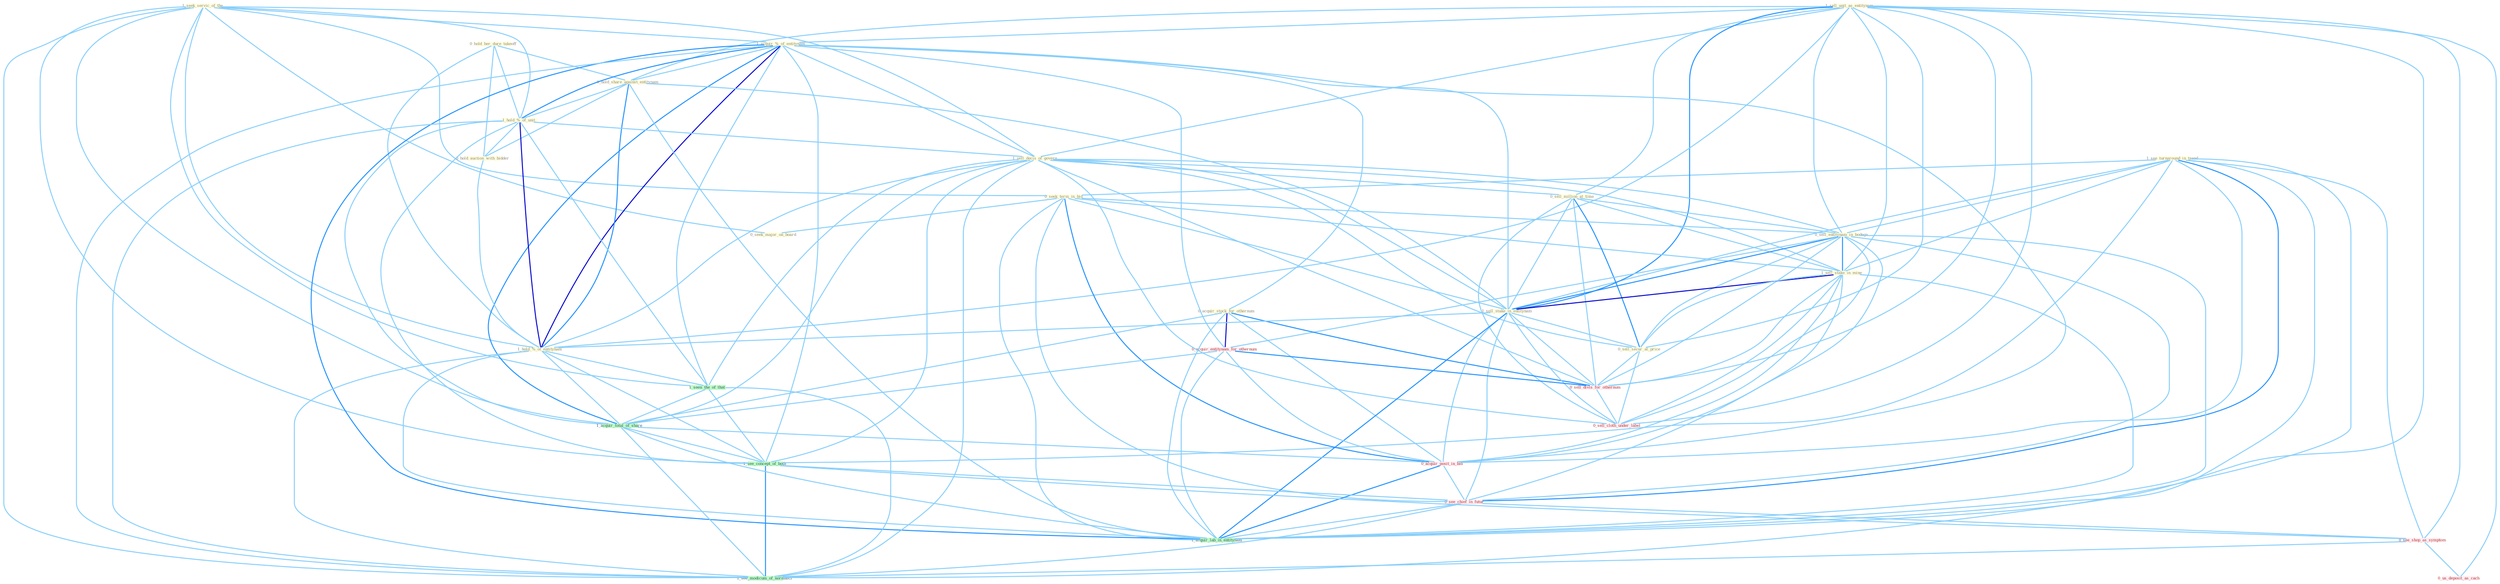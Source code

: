 Graph G{ 
    node
    [shape=polygon,style=filled,width=.5,height=.06,color="#BDFCC9",fixedsize=true,fontsize=4,
    fontcolor="#2f4f4f"];
    {node
    [color="#ffffe0", fontcolor="#8b7d6b"] "1_see_turnaround_in_trend " "1_seek_servic_of_the " "1_sell_unit_as_entitynam " "0_hold_her_dure_takeoff " "0_seek_term_in_bid " "1_acquir_%_of_entitynam " "0_hold_share_against_entitynam " "1_hold_%_of_unit " "0_seek_major_on_board " "1_sell_decis_of_govern " "0_sell_million_at_time " "0_sell_entitynam_in_bodega " "0_acquir_stock_for_othernum " "0_hold_auction_with_bidder " "1_sell_stake_in_mine " "1_sell_stake_in_entitynam " "0_sell_secur_at_price " "1_hold_%_of_entitynam "}
{node [color="#fff0f5", fontcolor="#b22222"] "0_acquir_entitynam_for_othernum " "0_sell_divis_for_othernum " "0_sell_cloth_under_label " "0_acquir_posit_in_bid " "0_see_chief_in_futur " "0_see_shop_as_symptom " "0_us_deposit_as_cach "}
edge [color="#B0E2FF"];

	"1_see_turnaround_in_trend " -- "0_seek_term_in_bid " [w="1", color="#87cefa" ];
	"1_see_turnaround_in_trend " -- "0_sell_entitynam_in_bodega " [w="1", color="#87cefa" ];
	"1_see_turnaround_in_trend " -- "1_sell_stake_in_mine " [w="1", color="#87cefa" ];
	"1_see_turnaround_in_trend " -- "1_sell_stake_in_entitynam " [w="1", color="#87cefa" ];
	"1_see_turnaround_in_trend " -- "0_acquir_posit_in_bid " [w="1", color="#87cefa" ];
	"1_see_turnaround_in_trend " -- "1_see_concept_of_both " [w="1", color="#87cefa" ];
	"1_see_turnaround_in_trend " -- "0_see_chief_in_futur " [w="2", color="#1e90ff" , len=0.8];
	"1_see_turnaround_in_trend " -- "0_see_shop_as_symptom " [w="1", color="#87cefa" ];
	"1_see_turnaround_in_trend " -- "1_acquir_lab_in_entitynam " [w="1", color="#87cefa" ];
	"1_see_turnaround_in_trend " -- "1_see_modicum_of_normalci " [w="1", color="#87cefa" ];
	"1_seek_servic_of_the " -- "0_seek_term_in_bid " [w="1", color="#87cefa" ];
	"1_seek_servic_of_the " -- "1_acquir_%_of_entitynam " [w="1", color="#87cefa" ];
	"1_seek_servic_of_the " -- "1_hold_%_of_unit " [w="1", color="#87cefa" ];
	"1_seek_servic_of_the " -- "0_seek_major_on_board " [w="1", color="#87cefa" ];
	"1_seek_servic_of_the " -- "1_sell_decis_of_govern " [w="1", color="#87cefa" ];
	"1_seek_servic_of_the " -- "1_hold_%_of_entitynam " [w="1", color="#87cefa" ];
	"1_seek_servic_of_the " -- "1_seen_the_of_that " [w="1", color="#87cefa" ];
	"1_seek_servic_of_the " -- "1_acquir_total_of_share " [w="1", color="#87cefa" ];
	"1_seek_servic_of_the " -- "1_see_concept_of_both " [w="1", color="#87cefa" ];
	"1_seek_servic_of_the " -- "1_see_modicum_of_normalci " [w="1", color="#87cefa" ];
	"1_sell_unit_as_entitynam " -- "1_acquir_%_of_entitynam " [w="1", color="#87cefa" ];
	"1_sell_unit_as_entitynam " -- "0_hold_share_against_entitynam " [w="1", color="#87cefa" ];
	"1_sell_unit_as_entitynam " -- "1_sell_decis_of_govern " [w="1", color="#87cefa" ];
	"1_sell_unit_as_entitynam " -- "0_sell_million_at_time " [w="1", color="#87cefa" ];
	"1_sell_unit_as_entitynam " -- "0_sell_entitynam_in_bodega " [w="1", color="#87cefa" ];
	"1_sell_unit_as_entitynam " -- "1_sell_stake_in_mine " [w="1", color="#87cefa" ];
	"1_sell_unit_as_entitynam " -- "1_sell_stake_in_entitynam " [w="2", color="#1e90ff" , len=0.8];
	"1_sell_unit_as_entitynam " -- "0_sell_secur_at_price " [w="1", color="#87cefa" ];
	"1_sell_unit_as_entitynam " -- "1_hold_%_of_entitynam " [w="1", color="#87cefa" ];
	"1_sell_unit_as_entitynam " -- "0_sell_divis_for_othernum " [w="1", color="#87cefa" ];
	"1_sell_unit_as_entitynam " -- "0_sell_cloth_under_label " [w="1", color="#87cefa" ];
	"1_sell_unit_as_entitynam " -- "0_see_shop_as_symptom " [w="1", color="#87cefa" ];
	"1_sell_unit_as_entitynam " -- "1_acquir_lab_in_entitynam " [w="1", color="#87cefa" ];
	"1_sell_unit_as_entitynam " -- "0_us_deposit_as_cach " [w="1", color="#87cefa" ];
	"0_hold_her_dure_takeoff " -- "0_hold_share_against_entitynam " [w="1", color="#87cefa" ];
	"0_hold_her_dure_takeoff " -- "1_hold_%_of_unit " [w="1", color="#87cefa" ];
	"0_hold_her_dure_takeoff " -- "0_hold_auction_with_bidder " [w="1", color="#87cefa" ];
	"0_hold_her_dure_takeoff " -- "1_hold_%_of_entitynam " [w="1", color="#87cefa" ];
	"0_seek_term_in_bid " -- "0_seek_major_on_board " [w="1", color="#87cefa" ];
	"0_seek_term_in_bid " -- "0_sell_entitynam_in_bodega " [w="1", color="#87cefa" ];
	"0_seek_term_in_bid " -- "1_sell_stake_in_mine " [w="1", color="#87cefa" ];
	"0_seek_term_in_bid " -- "1_sell_stake_in_entitynam " [w="1", color="#87cefa" ];
	"0_seek_term_in_bid " -- "0_acquir_posit_in_bid " [w="2", color="#1e90ff" , len=0.8];
	"0_seek_term_in_bid " -- "0_see_chief_in_futur " [w="1", color="#87cefa" ];
	"0_seek_term_in_bid " -- "1_acquir_lab_in_entitynam " [w="1", color="#87cefa" ];
	"1_acquir_%_of_entitynam " -- "0_hold_share_against_entitynam " [w="1", color="#87cefa" ];
	"1_acquir_%_of_entitynam " -- "1_hold_%_of_unit " [w="2", color="#1e90ff" , len=0.8];
	"1_acquir_%_of_entitynam " -- "1_sell_decis_of_govern " [w="1", color="#87cefa" ];
	"1_acquir_%_of_entitynam " -- "0_acquir_stock_for_othernum " [w="1", color="#87cefa" ];
	"1_acquir_%_of_entitynam " -- "1_sell_stake_in_entitynam " [w="1", color="#87cefa" ];
	"1_acquir_%_of_entitynam " -- "1_hold_%_of_entitynam " [w="3", color="#0000cd" , len=0.6];
	"1_acquir_%_of_entitynam " -- "0_acquir_entitynam_for_othernum " [w="1", color="#87cefa" ];
	"1_acquir_%_of_entitynam " -- "1_seen_the_of_that " [w="1", color="#87cefa" ];
	"1_acquir_%_of_entitynam " -- "1_acquir_total_of_share " [w="2", color="#1e90ff" , len=0.8];
	"1_acquir_%_of_entitynam " -- "0_acquir_posit_in_bid " [w="1", color="#87cefa" ];
	"1_acquir_%_of_entitynam " -- "1_see_concept_of_both " [w="1", color="#87cefa" ];
	"1_acquir_%_of_entitynam " -- "1_acquir_lab_in_entitynam " [w="2", color="#1e90ff" , len=0.8];
	"1_acquir_%_of_entitynam " -- "1_see_modicum_of_normalci " [w="1", color="#87cefa" ];
	"0_hold_share_against_entitynam " -- "1_hold_%_of_unit " [w="1", color="#87cefa" ];
	"0_hold_share_against_entitynam " -- "0_hold_auction_with_bidder " [w="1", color="#87cefa" ];
	"0_hold_share_against_entitynam " -- "1_sell_stake_in_entitynam " [w="1", color="#87cefa" ];
	"0_hold_share_against_entitynam " -- "1_hold_%_of_entitynam " [w="2", color="#1e90ff" , len=0.8];
	"0_hold_share_against_entitynam " -- "1_acquir_lab_in_entitynam " [w="1", color="#87cefa" ];
	"1_hold_%_of_unit " -- "1_sell_decis_of_govern " [w="1", color="#87cefa" ];
	"1_hold_%_of_unit " -- "0_hold_auction_with_bidder " [w="1", color="#87cefa" ];
	"1_hold_%_of_unit " -- "1_hold_%_of_entitynam " [w="3", color="#0000cd" , len=0.6];
	"1_hold_%_of_unit " -- "1_seen_the_of_that " [w="1", color="#87cefa" ];
	"1_hold_%_of_unit " -- "1_acquir_total_of_share " [w="1", color="#87cefa" ];
	"1_hold_%_of_unit " -- "1_see_concept_of_both " [w="1", color="#87cefa" ];
	"1_hold_%_of_unit " -- "1_see_modicum_of_normalci " [w="1", color="#87cefa" ];
	"1_sell_decis_of_govern " -- "0_sell_million_at_time " [w="1", color="#87cefa" ];
	"1_sell_decis_of_govern " -- "0_sell_entitynam_in_bodega " [w="1", color="#87cefa" ];
	"1_sell_decis_of_govern " -- "1_sell_stake_in_mine " [w="1", color="#87cefa" ];
	"1_sell_decis_of_govern " -- "1_sell_stake_in_entitynam " [w="1", color="#87cefa" ];
	"1_sell_decis_of_govern " -- "0_sell_secur_at_price " [w="1", color="#87cefa" ];
	"1_sell_decis_of_govern " -- "1_hold_%_of_entitynam " [w="1", color="#87cefa" ];
	"1_sell_decis_of_govern " -- "1_seen_the_of_that " [w="1", color="#87cefa" ];
	"1_sell_decis_of_govern " -- "0_sell_divis_for_othernum " [w="1", color="#87cefa" ];
	"1_sell_decis_of_govern " -- "1_acquir_total_of_share " [w="1", color="#87cefa" ];
	"1_sell_decis_of_govern " -- "0_sell_cloth_under_label " [w="1", color="#87cefa" ];
	"1_sell_decis_of_govern " -- "1_see_concept_of_both " [w="1", color="#87cefa" ];
	"1_sell_decis_of_govern " -- "1_see_modicum_of_normalci " [w="1", color="#87cefa" ];
	"0_sell_million_at_time " -- "0_sell_entitynam_in_bodega " [w="1", color="#87cefa" ];
	"0_sell_million_at_time " -- "1_sell_stake_in_mine " [w="1", color="#87cefa" ];
	"0_sell_million_at_time " -- "1_sell_stake_in_entitynam " [w="1", color="#87cefa" ];
	"0_sell_million_at_time " -- "0_sell_secur_at_price " [w="2", color="#1e90ff" , len=0.8];
	"0_sell_million_at_time " -- "0_sell_divis_for_othernum " [w="1", color="#87cefa" ];
	"0_sell_million_at_time " -- "0_sell_cloth_under_label " [w="1", color="#87cefa" ];
	"0_sell_entitynam_in_bodega " -- "1_sell_stake_in_mine " [w="2", color="#1e90ff" , len=0.8];
	"0_sell_entitynam_in_bodega " -- "1_sell_stake_in_entitynam " [w="2", color="#1e90ff" , len=0.8];
	"0_sell_entitynam_in_bodega " -- "0_sell_secur_at_price " [w="1", color="#87cefa" ];
	"0_sell_entitynam_in_bodega " -- "0_acquir_entitynam_for_othernum " [w="1", color="#87cefa" ];
	"0_sell_entitynam_in_bodega " -- "0_sell_divis_for_othernum " [w="1", color="#87cefa" ];
	"0_sell_entitynam_in_bodega " -- "0_sell_cloth_under_label " [w="1", color="#87cefa" ];
	"0_sell_entitynam_in_bodega " -- "0_acquir_posit_in_bid " [w="1", color="#87cefa" ];
	"0_sell_entitynam_in_bodega " -- "0_see_chief_in_futur " [w="1", color="#87cefa" ];
	"0_sell_entitynam_in_bodega " -- "1_acquir_lab_in_entitynam " [w="1", color="#87cefa" ];
	"0_acquir_stock_for_othernum " -- "0_acquir_entitynam_for_othernum " [w="3", color="#0000cd" , len=0.6];
	"0_acquir_stock_for_othernum " -- "0_sell_divis_for_othernum " [w="2", color="#1e90ff" , len=0.8];
	"0_acquir_stock_for_othernum " -- "1_acquir_total_of_share " [w="1", color="#87cefa" ];
	"0_acquir_stock_for_othernum " -- "0_acquir_posit_in_bid " [w="1", color="#87cefa" ];
	"0_acquir_stock_for_othernum " -- "1_acquir_lab_in_entitynam " [w="1", color="#87cefa" ];
	"0_hold_auction_with_bidder " -- "1_hold_%_of_entitynam " [w="1", color="#87cefa" ];
	"1_sell_stake_in_mine " -- "1_sell_stake_in_entitynam " [w="3", color="#0000cd" , len=0.6];
	"1_sell_stake_in_mine " -- "0_sell_secur_at_price " [w="1", color="#87cefa" ];
	"1_sell_stake_in_mine " -- "0_sell_divis_for_othernum " [w="1", color="#87cefa" ];
	"1_sell_stake_in_mine " -- "0_sell_cloth_under_label " [w="1", color="#87cefa" ];
	"1_sell_stake_in_mine " -- "0_acquir_posit_in_bid " [w="1", color="#87cefa" ];
	"1_sell_stake_in_mine " -- "0_see_chief_in_futur " [w="1", color="#87cefa" ];
	"1_sell_stake_in_mine " -- "1_acquir_lab_in_entitynam " [w="1", color="#87cefa" ];
	"1_sell_stake_in_entitynam " -- "0_sell_secur_at_price " [w="1", color="#87cefa" ];
	"1_sell_stake_in_entitynam " -- "1_hold_%_of_entitynam " [w="1", color="#87cefa" ];
	"1_sell_stake_in_entitynam " -- "0_sell_divis_for_othernum " [w="1", color="#87cefa" ];
	"1_sell_stake_in_entitynam " -- "0_sell_cloth_under_label " [w="1", color="#87cefa" ];
	"1_sell_stake_in_entitynam " -- "0_acquir_posit_in_bid " [w="1", color="#87cefa" ];
	"1_sell_stake_in_entitynam " -- "0_see_chief_in_futur " [w="1", color="#87cefa" ];
	"1_sell_stake_in_entitynam " -- "1_acquir_lab_in_entitynam " [w="2", color="#1e90ff" , len=0.8];
	"0_sell_secur_at_price " -- "0_sell_divis_for_othernum " [w="1", color="#87cefa" ];
	"0_sell_secur_at_price " -- "0_sell_cloth_under_label " [w="1", color="#87cefa" ];
	"1_hold_%_of_entitynam " -- "1_seen_the_of_that " [w="1", color="#87cefa" ];
	"1_hold_%_of_entitynam " -- "1_acquir_total_of_share " [w="1", color="#87cefa" ];
	"1_hold_%_of_entitynam " -- "1_see_concept_of_both " [w="1", color="#87cefa" ];
	"1_hold_%_of_entitynam " -- "1_acquir_lab_in_entitynam " [w="1", color="#87cefa" ];
	"1_hold_%_of_entitynam " -- "1_see_modicum_of_normalci " [w="1", color="#87cefa" ];
	"0_acquir_entitynam_for_othernum " -- "0_sell_divis_for_othernum " [w="2", color="#1e90ff" , len=0.8];
	"0_acquir_entitynam_for_othernum " -- "1_acquir_total_of_share " [w="1", color="#87cefa" ];
	"0_acquir_entitynam_for_othernum " -- "0_acquir_posit_in_bid " [w="1", color="#87cefa" ];
	"0_acquir_entitynam_for_othernum " -- "1_acquir_lab_in_entitynam " [w="1", color="#87cefa" ];
	"1_seen_the_of_that " -- "1_acquir_total_of_share " [w="1", color="#87cefa" ];
	"1_seen_the_of_that " -- "1_see_concept_of_both " [w="1", color="#87cefa" ];
	"1_seen_the_of_that " -- "1_see_modicum_of_normalci " [w="1", color="#87cefa" ];
	"0_sell_divis_for_othernum " -- "0_sell_cloth_under_label " [w="1", color="#87cefa" ];
	"1_acquir_total_of_share " -- "0_acquir_posit_in_bid " [w="1", color="#87cefa" ];
	"1_acquir_total_of_share " -- "1_see_concept_of_both " [w="1", color="#87cefa" ];
	"1_acquir_total_of_share " -- "1_acquir_lab_in_entitynam " [w="1", color="#87cefa" ];
	"1_acquir_total_of_share " -- "1_see_modicum_of_normalci " [w="1", color="#87cefa" ];
	"0_acquir_posit_in_bid " -- "0_see_chief_in_futur " [w="1", color="#87cefa" ];
	"0_acquir_posit_in_bid " -- "1_acquir_lab_in_entitynam " [w="2", color="#1e90ff" , len=0.8];
	"1_see_concept_of_both " -- "0_see_chief_in_futur " [w="1", color="#87cefa" ];
	"1_see_concept_of_both " -- "0_see_shop_as_symptom " [w="1", color="#87cefa" ];
	"1_see_concept_of_both " -- "1_see_modicum_of_normalci " [w="2", color="#1e90ff" , len=0.8];
	"0_see_chief_in_futur " -- "0_see_shop_as_symptom " [w="1", color="#87cefa" ];
	"0_see_chief_in_futur " -- "1_acquir_lab_in_entitynam " [w="1", color="#87cefa" ];
	"0_see_chief_in_futur " -- "1_see_modicum_of_normalci " [w="1", color="#87cefa" ];
	"0_see_shop_as_symptom " -- "0_us_deposit_as_cach " [w="1", color="#87cefa" ];
	"0_see_shop_as_symptom " -- "1_see_modicum_of_normalci " [w="1", color="#87cefa" ];
}